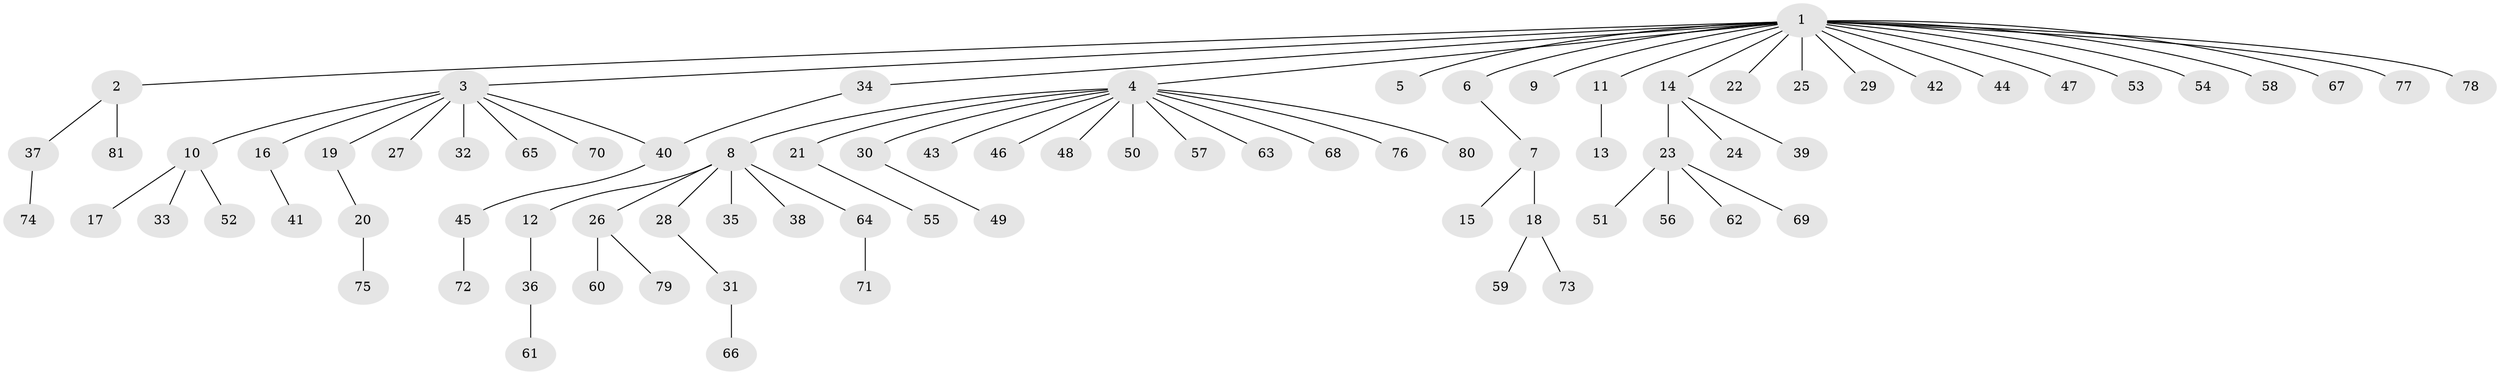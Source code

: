 // Generated by graph-tools (version 1.1) at 2025/47/03/09/25 04:47:28]
// undirected, 81 vertices, 81 edges
graph export_dot {
graph [start="1"]
  node [color=gray90,style=filled];
  1;
  2;
  3;
  4;
  5;
  6;
  7;
  8;
  9;
  10;
  11;
  12;
  13;
  14;
  15;
  16;
  17;
  18;
  19;
  20;
  21;
  22;
  23;
  24;
  25;
  26;
  27;
  28;
  29;
  30;
  31;
  32;
  33;
  34;
  35;
  36;
  37;
  38;
  39;
  40;
  41;
  42;
  43;
  44;
  45;
  46;
  47;
  48;
  49;
  50;
  51;
  52;
  53;
  54;
  55;
  56;
  57;
  58;
  59;
  60;
  61;
  62;
  63;
  64;
  65;
  66;
  67;
  68;
  69;
  70;
  71;
  72;
  73;
  74;
  75;
  76;
  77;
  78;
  79;
  80;
  81;
  1 -- 2;
  1 -- 3;
  1 -- 4;
  1 -- 5;
  1 -- 6;
  1 -- 9;
  1 -- 11;
  1 -- 14;
  1 -- 22;
  1 -- 25;
  1 -- 29;
  1 -- 34;
  1 -- 42;
  1 -- 44;
  1 -- 47;
  1 -- 53;
  1 -- 54;
  1 -- 58;
  1 -- 67;
  1 -- 77;
  1 -- 78;
  2 -- 37;
  2 -- 81;
  3 -- 10;
  3 -- 16;
  3 -- 19;
  3 -- 27;
  3 -- 32;
  3 -- 40;
  3 -- 65;
  3 -- 70;
  4 -- 8;
  4 -- 21;
  4 -- 30;
  4 -- 43;
  4 -- 46;
  4 -- 48;
  4 -- 50;
  4 -- 57;
  4 -- 63;
  4 -- 68;
  4 -- 76;
  4 -- 80;
  6 -- 7;
  7 -- 15;
  7 -- 18;
  8 -- 12;
  8 -- 26;
  8 -- 28;
  8 -- 35;
  8 -- 38;
  8 -- 64;
  10 -- 17;
  10 -- 33;
  10 -- 52;
  11 -- 13;
  12 -- 36;
  14 -- 23;
  14 -- 24;
  14 -- 39;
  16 -- 41;
  18 -- 59;
  18 -- 73;
  19 -- 20;
  20 -- 75;
  21 -- 55;
  23 -- 51;
  23 -- 56;
  23 -- 62;
  23 -- 69;
  26 -- 60;
  26 -- 79;
  28 -- 31;
  30 -- 49;
  31 -- 66;
  34 -- 40;
  36 -- 61;
  37 -- 74;
  40 -- 45;
  45 -- 72;
  64 -- 71;
}
